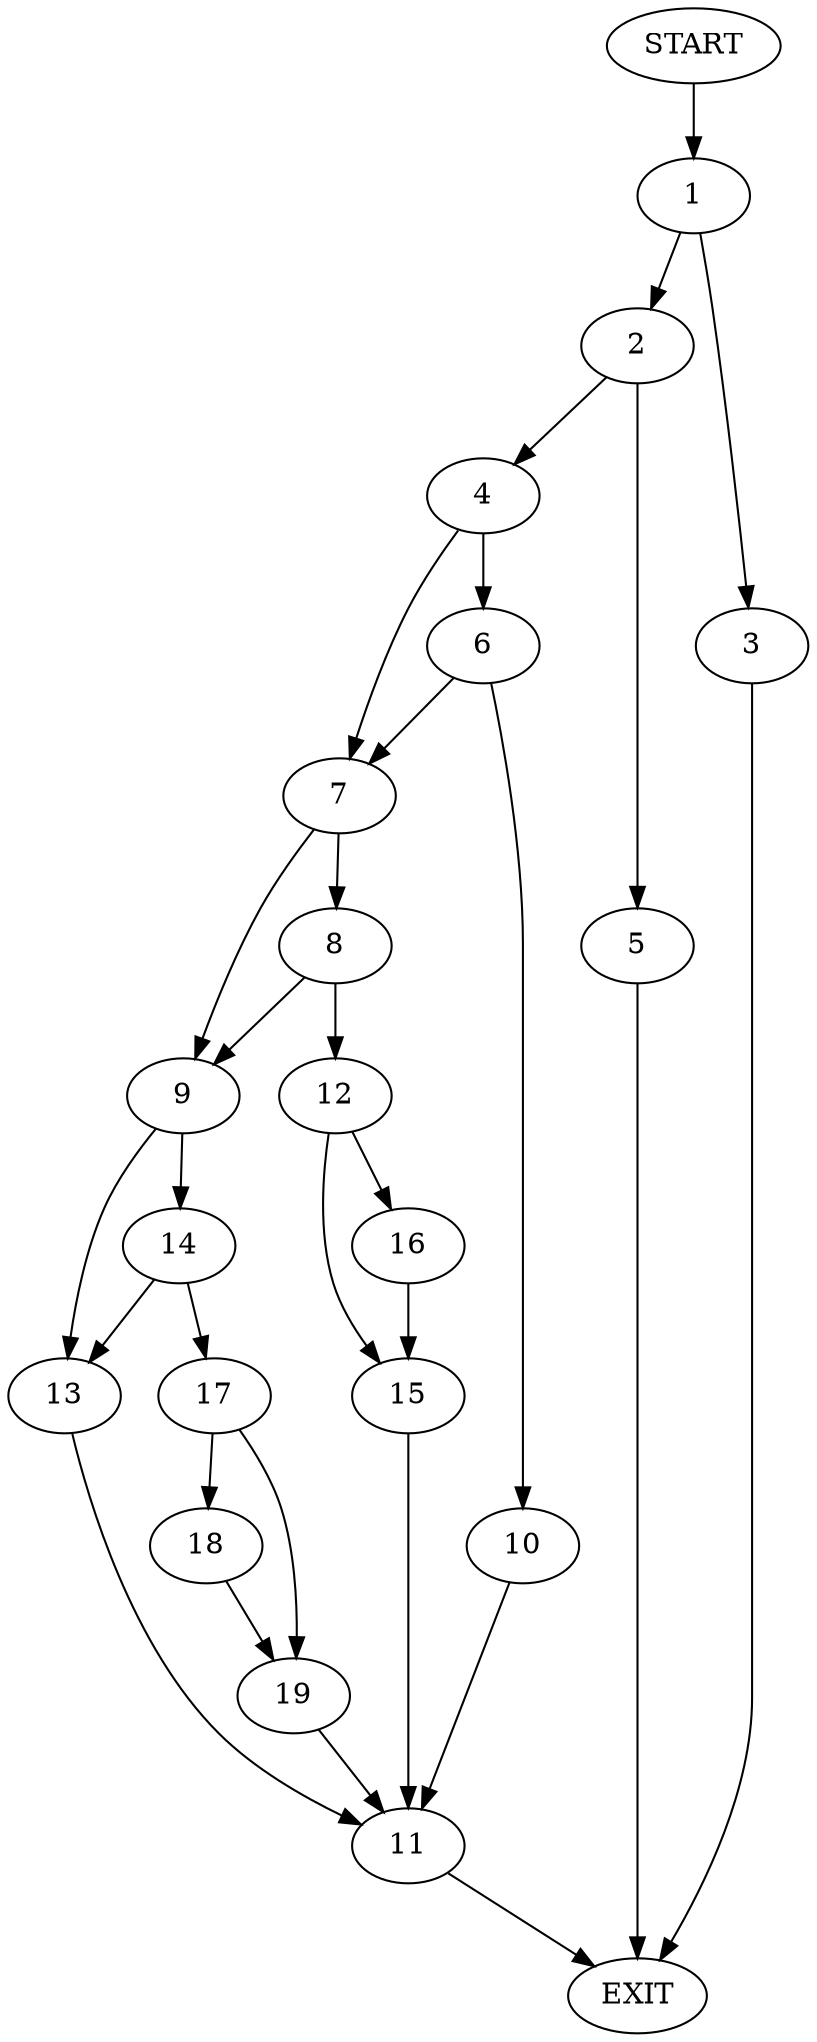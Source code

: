 digraph {
0 [label="START"]
20 [label="EXIT"]
0 -> 1
1 -> 2
1 -> 3
2 -> 4
2 -> 5
3 -> 20
5 -> 20
4 -> 6
4 -> 7
7 -> 8
7 -> 9
6 -> 7
6 -> 10
10 -> 11
8 -> 9
8 -> 12
9 -> 13
9 -> 14
12 -> 15
12 -> 16
15 -> 11
16 -> 15
11 -> 20
13 -> 11
14 -> 13
14 -> 17
17 -> 18
17 -> 19
18 -> 19
19 -> 11
}
